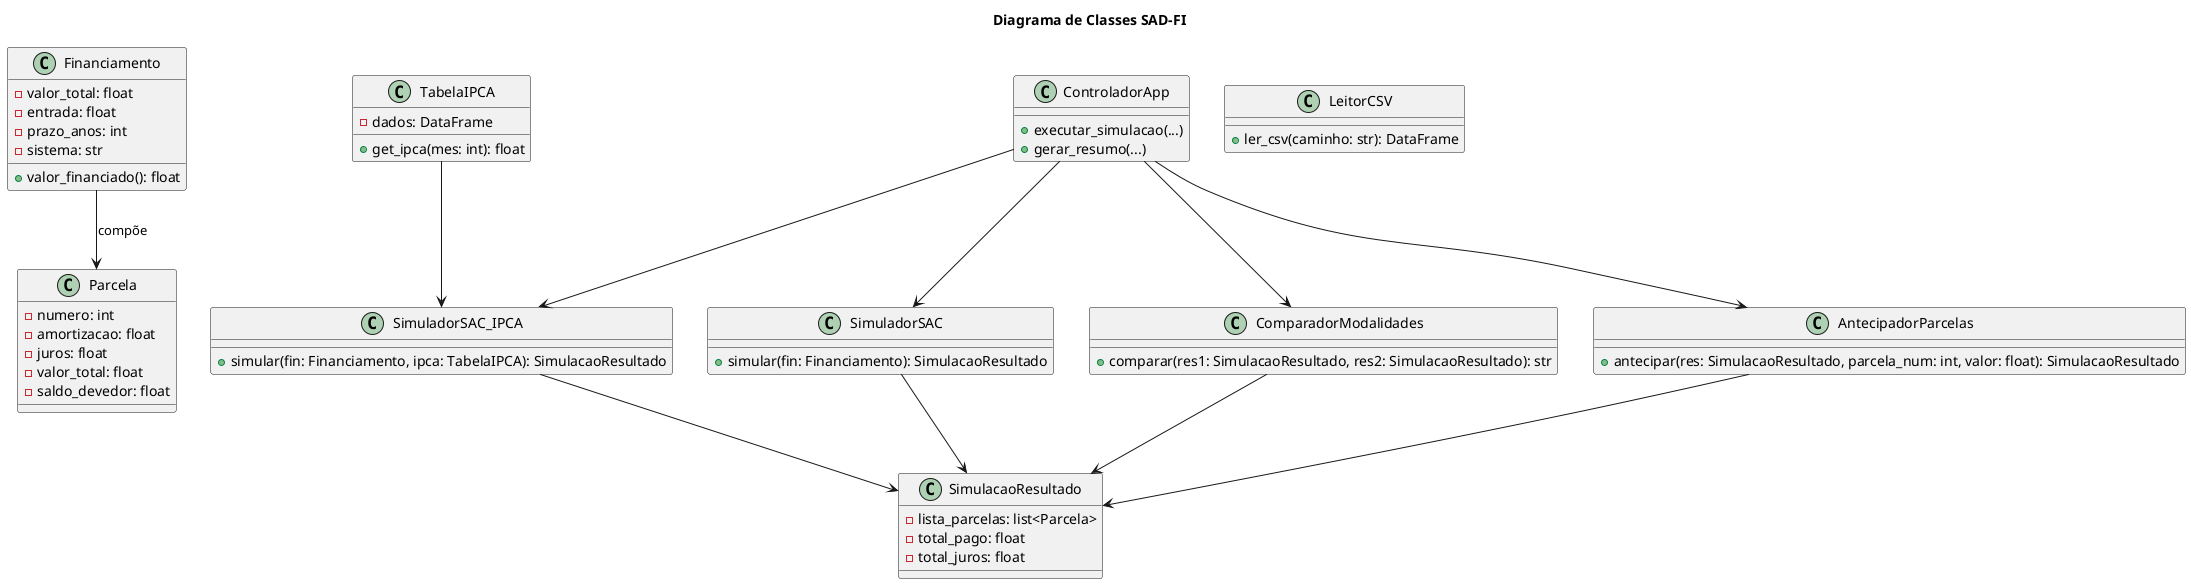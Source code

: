 @startuml
Title Diagrama de Classes SAD-FI 

class Financiamento {
  - valor_total: float
  - entrada: float
  - prazo_anos: int
  - sistema: str
  + valor_financiado(): float
}

class Parcela {
  - numero: int
  - amortizacao: float
  - juros: float
  - valor_total: float
  - saldo_devedor: float
}

class SimuladorSAC {
  + simular(fin: Financiamento): SimulacaoResultado
}

class SimuladorSAC_IPCA {
  + simular(fin: Financiamento, ipca: TabelaIPCA): SimulacaoResultado
}

class SimulacaoResultado {
  - lista_parcelas: list<Parcela>
  - total_pago: float
  - total_juros: float
}

class ComparadorModalidades {
  + comparar(res1: SimulacaoResultado, res2: SimulacaoResultado): str
}

class AntecipadorParcelas {
  + antecipar(res: SimulacaoResultado, parcela_num: int, valor: float): SimulacaoResultado
}

class TabelaIPCA {
  - dados: DataFrame
  + get_ipca(mes: int): float
}

class LeitorCSV {
  + ler_csv(caminho: str): DataFrame
}

class ControladorApp {
  + executar_simulacao(...)
  + gerar_resumo(...)
}

Financiamento --> Parcela : compõe
SimuladorSAC --> SimulacaoResultado
SimuladorSAC_IPCA --> SimulacaoResultado
ComparadorModalidades --> SimulacaoResultado
AntecipadorParcelas --> SimulacaoResultado
TabelaIPCA --> SimuladorSAC_IPCA
ControladorApp --> SimuladorSAC
ControladorApp --> SimuladorSAC_IPCA
ControladorApp --> ComparadorModalidades
ControladorApp --> AntecipadorParcelas

@enduml
